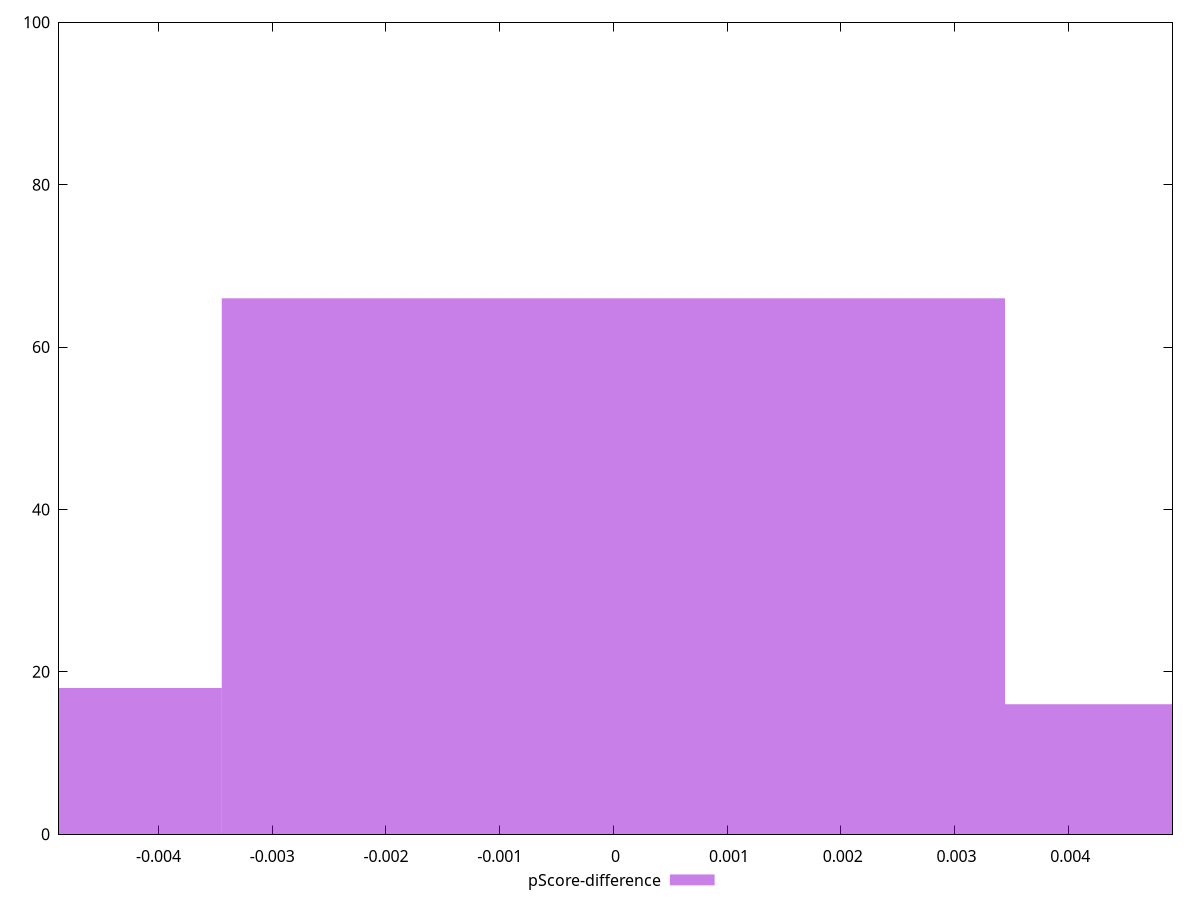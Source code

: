 reset

$pScoreDifference <<EOF
0 66
-0.006887995735940262 18
0.006887995735940262 16
EOF

set key outside below
set boxwidth 0.006887995735940262
set xrange [-0.004875161737214251:0.0049169106384717165]
set yrange [0:100]
set trange [0:100]
set style fill transparent solid 0.5 noborder
set terminal svg size 640, 490 enhanced background rgb 'white'
set output "report_00018_2021-02-10T15-25-16.877Z/speed-index/samples/pages/pScore-difference/histogram.svg"

plot $pScoreDifference title "pScore-difference" with boxes

reset
